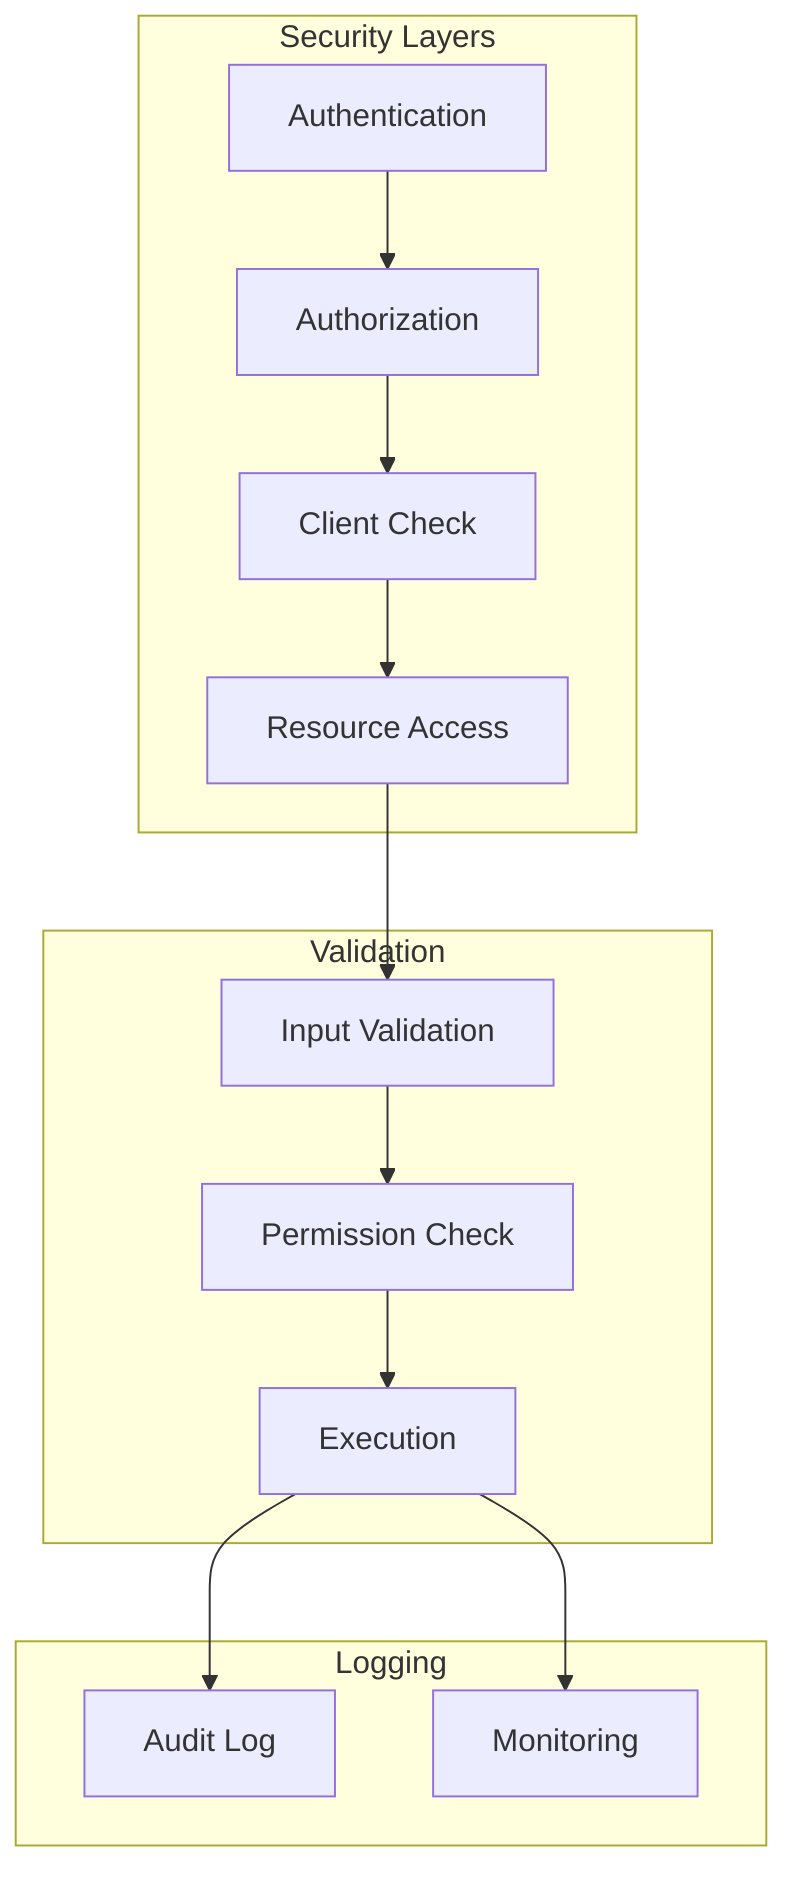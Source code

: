 graph TD
    subgraph "Security Layers"
        A[Authentication] --> B[Authorization]
        B --> C[Client Check]
        C --> R[Resource Access]
    end
    
    subgraph "Validation"
        R --> V[Input Validation]
        V --> P[Permission Check]
        P --> E[Execution]
    end
    
    subgraph "Logging"
        E --> L[Audit Log]
        E --> M[Monitoring]
    end